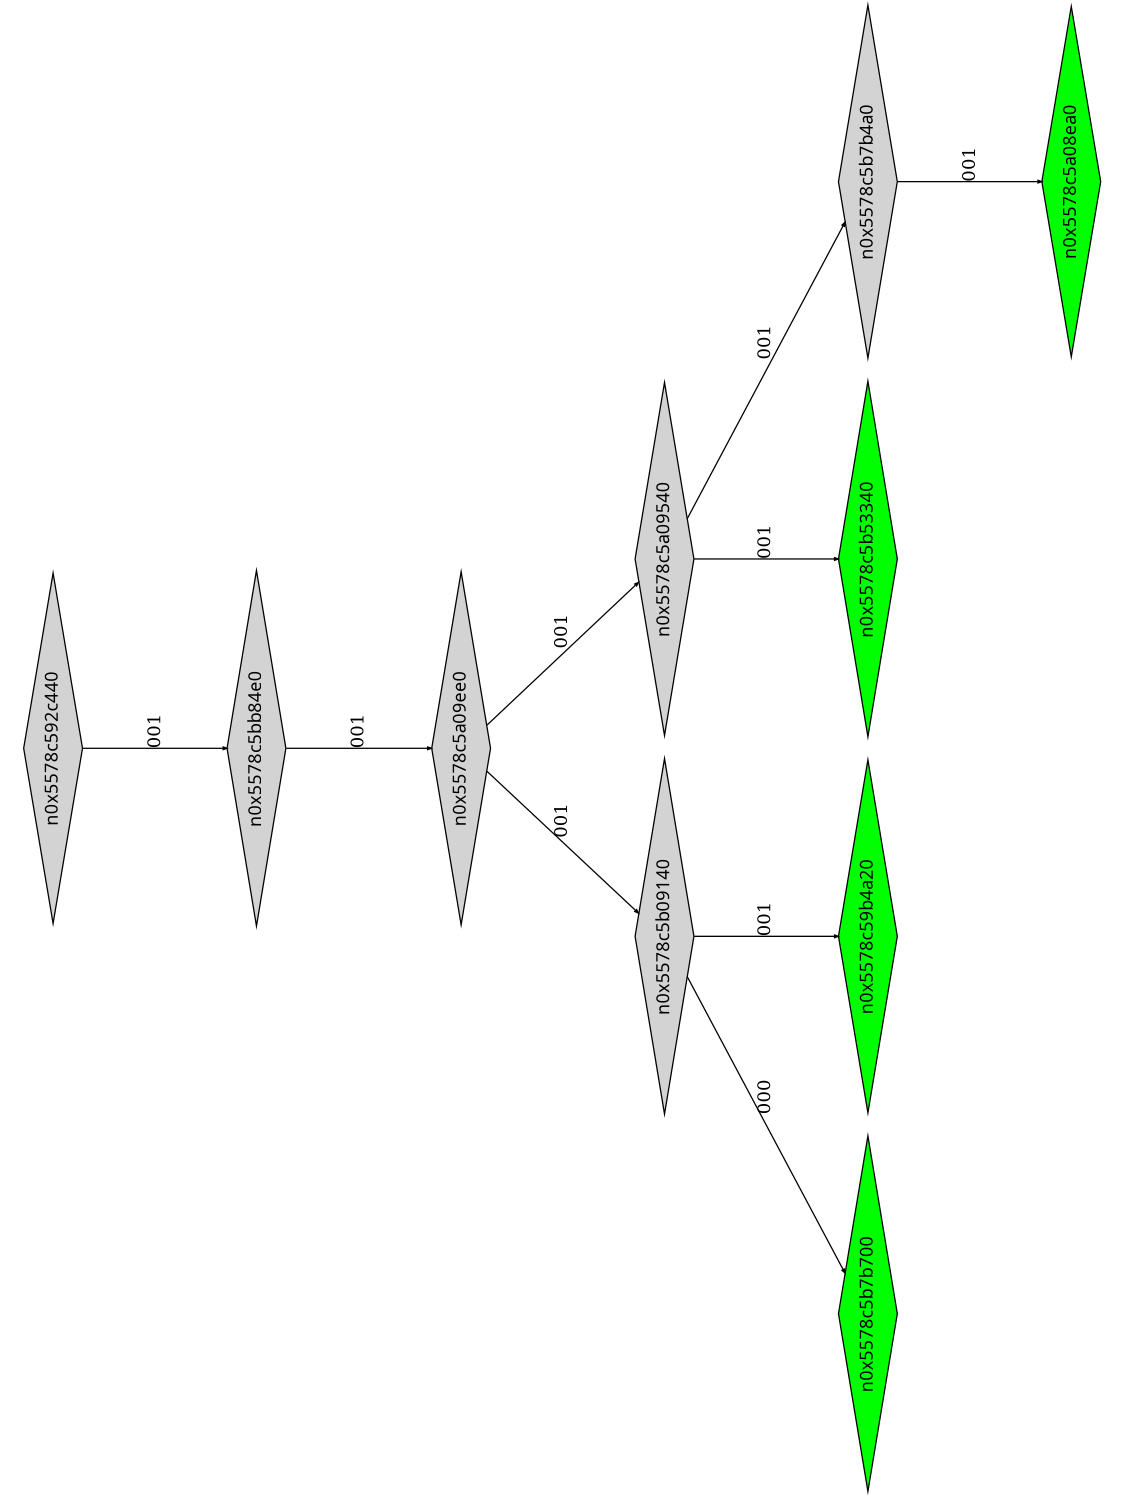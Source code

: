digraph G {
	size="10,7.5";
	ratio=fill;
	rotate=90;
	center = "true";
	node [style="filled",width=.1,height=.1,fontname="Terminus"]
	edge [arrowsize=.3]
	n0x5578c592c440 [shape=diamond];
	n0x5578c592c440 -> n0x5578c5bb84e0 [label=001];
	n0x5578c5bb84e0 [shape=diamond];
	n0x5578c5bb84e0 -> n0x5578c5a09ee0 [label=001];
	n0x5578c5a09ee0 [shape=diamond];
	n0x5578c5a09ee0 -> n0x5578c5b09140 [label=001];
	n0x5578c5a09ee0 -> n0x5578c5a09540 [label=001];
	n0x5578c5a09540 [shape=diamond];
	n0x5578c5a09540 -> n0x5578c5b53340 [label=001];
	n0x5578c5a09540 -> n0x5578c5b7b4a0 [label=001];
	n0x5578c5b7b4a0 [shape=diamond];
	n0x5578c5b7b4a0 -> n0x5578c5a08ea0 [label=001];
	n0x5578c5a08ea0 [shape=diamond,fillcolor=green];
	n0x5578c5b53340 [shape=diamond,fillcolor=green];
	n0x5578c5b09140 [shape=diamond];
	n0x5578c5b09140 -> n0x5578c5b7b700 [label=000];
	n0x5578c5b09140 -> n0x5578c59b4a20 [label=001];
	n0x5578c59b4a20 [shape=diamond,fillcolor=green];
	n0x5578c5b7b700 [shape=diamond,fillcolor=green];
}
